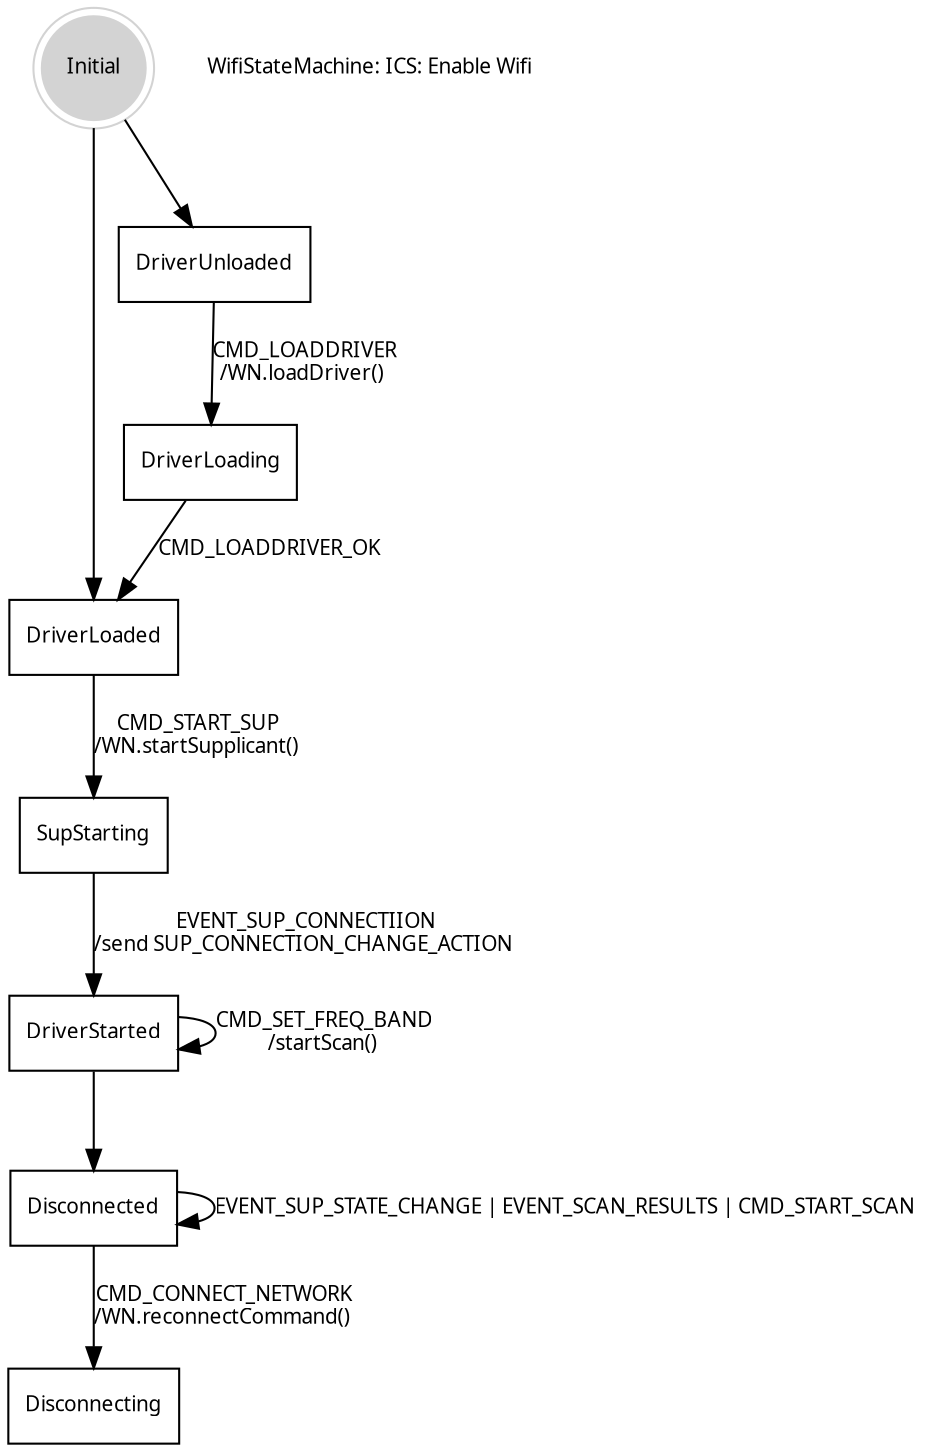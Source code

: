 
digraph automata_0 {
	size = "8.5, 11";
	fontname = "Microsoft YaHei";
	fontsize = 15;
	node [shape = record, fontname = "Microsoft YaHei", fontsize = 10];
	edge [fontname = "Microsoft YaHei", fontsize = 10];
	Initial [ style = filled, shape = doublecircle, color=lightgrey ];
	Initial -> DriverLoaded [ label = " " ];
	Initial-> DriverUnloaded  [ label = " " ];
	DriverUnloaded   -> DriverLoading [ label = "CMD_LOADDRIVER\n/WN.loadDriver() " ];
	DriverLoading  -> DriverLoaded [ label = "CMD_LOADDRIVER_OK " ];
	DriverLoaded  -> SupStarting [ label = "CMD_START_SUP\n/WN.startSupplicant() " ];
	SupStarting  -> DriverStarted [ label = "EVENT_SUP_CONNECTIION\n/send SUP_CONNECTION_CHANGE_ACTION " ];
	DriverStarted -> DriverStarted [ label = "CMD_SET_FREQ_BAND\n/startScan() " ];
	DriverStarted -> Disconnected[ label = " " ];
	Disconnected -> Disconnected[ label = "EVENT_SUP_STATE_CHANGE | EVENT_SCAN_RESULTS | CMD_START_SCAN" ];
	Disconnected -> Disconnecting[ label = "CMD_CONNECT_NETWORK\n/WN.reconnectCommand() " ];
	"WifiStateMachine: ICS: Enable Wifi" [ shape = plaintext ];
}

